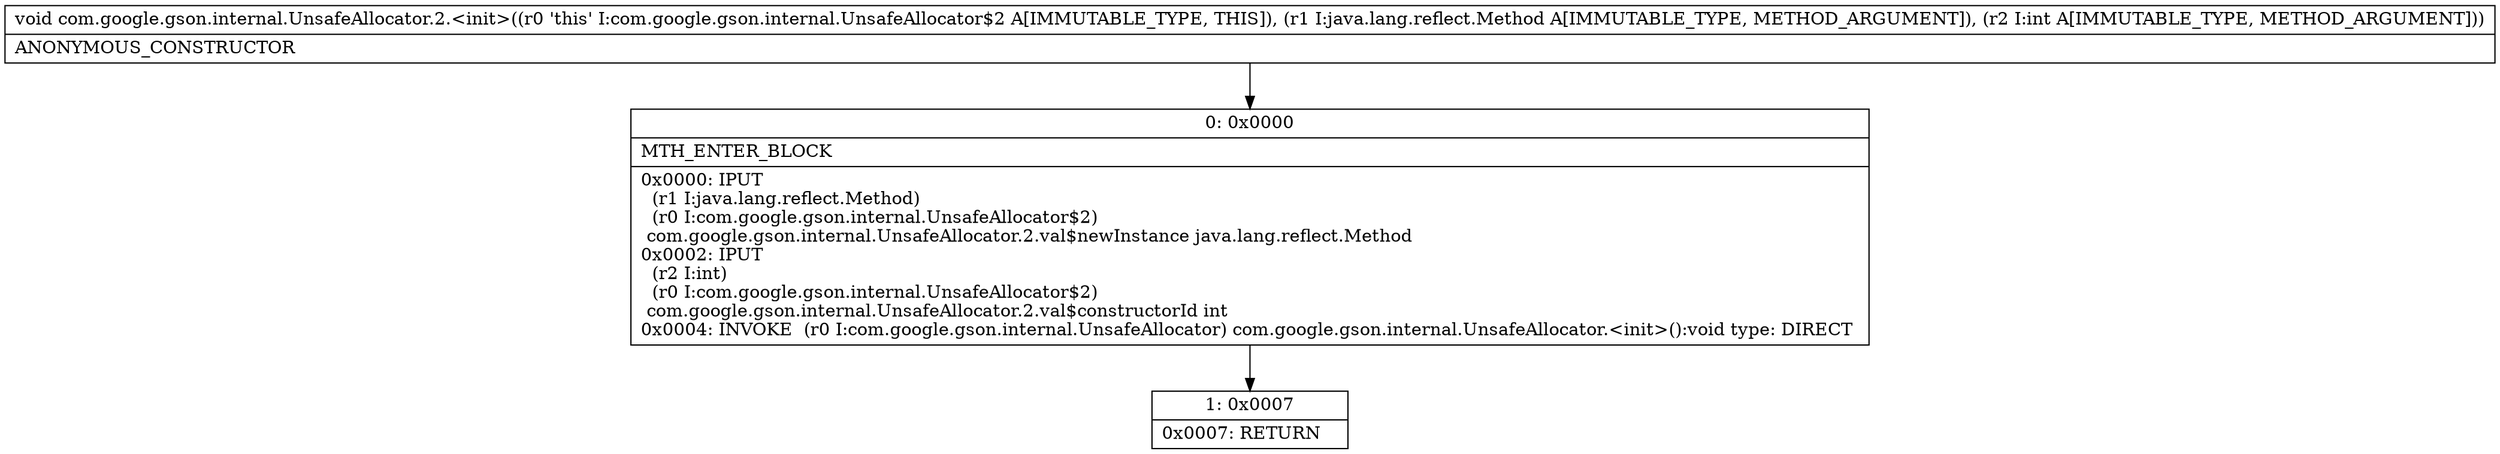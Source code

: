 digraph "CFG forcom.google.gson.internal.UnsafeAllocator.2.\<init\>(Ljava\/lang\/reflect\/Method;I)V" {
Node_0 [shape=record,label="{0\:\ 0x0000|MTH_ENTER_BLOCK\l|0x0000: IPUT  \l  (r1 I:java.lang.reflect.Method)\l  (r0 I:com.google.gson.internal.UnsafeAllocator$2)\l com.google.gson.internal.UnsafeAllocator.2.val$newInstance java.lang.reflect.Method \l0x0002: IPUT  \l  (r2 I:int)\l  (r0 I:com.google.gson.internal.UnsafeAllocator$2)\l com.google.gson.internal.UnsafeAllocator.2.val$constructorId int \l0x0004: INVOKE  (r0 I:com.google.gson.internal.UnsafeAllocator) com.google.gson.internal.UnsafeAllocator.\<init\>():void type: DIRECT \l}"];
Node_1 [shape=record,label="{1\:\ 0x0007|0x0007: RETURN   \l}"];
MethodNode[shape=record,label="{void com.google.gson.internal.UnsafeAllocator.2.\<init\>((r0 'this' I:com.google.gson.internal.UnsafeAllocator$2 A[IMMUTABLE_TYPE, THIS]), (r1 I:java.lang.reflect.Method A[IMMUTABLE_TYPE, METHOD_ARGUMENT]), (r2 I:int A[IMMUTABLE_TYPE, METHOD_ARGUMENT]))  | ANONYMOUS_CONSTRUCTOR\l}"];
MethodNode -> Node_0;
Node_0 -> Node_1;
}

